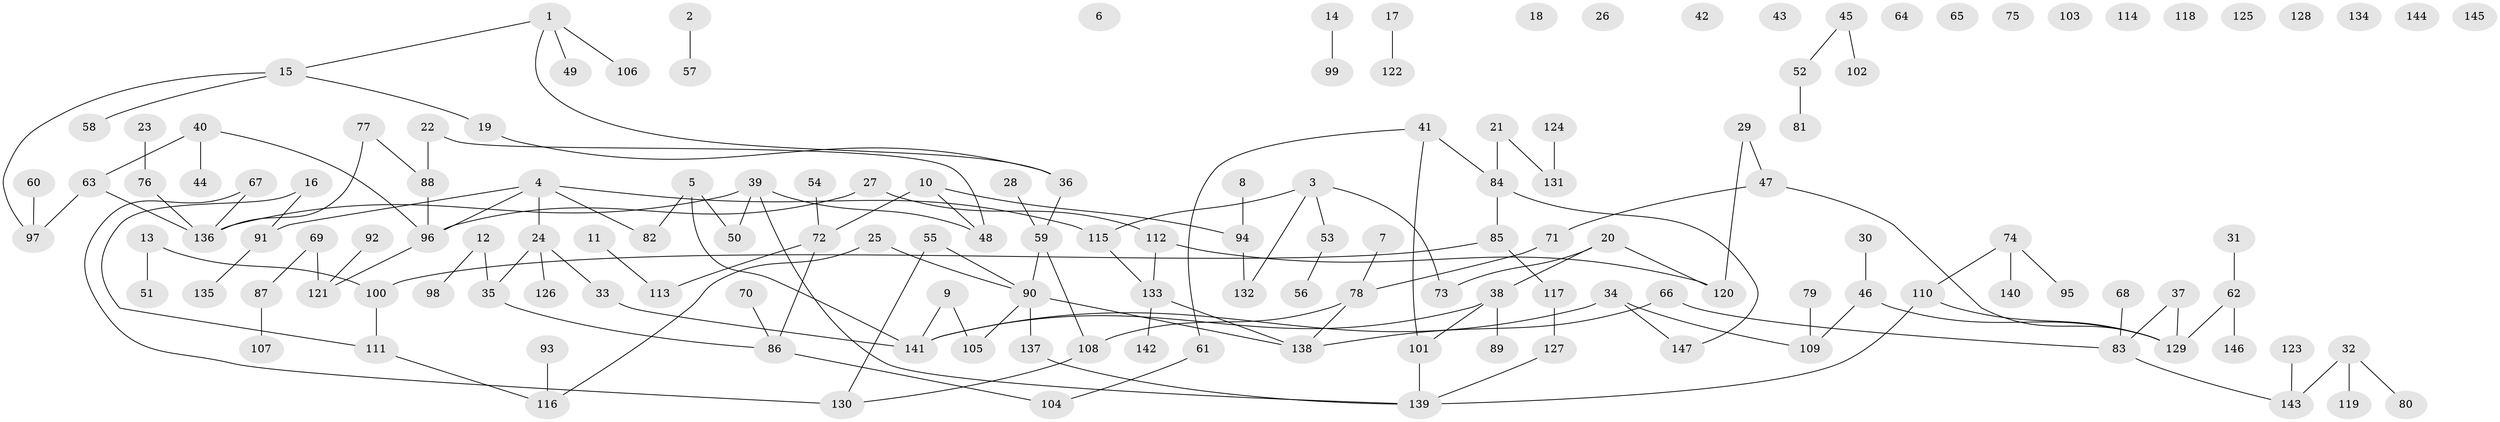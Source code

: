 // Generated by graph-tools (version 1.1) at 2025/25/03/09/25 03:25:14]
// undirected, 147 vertices, 152 edges
graph export_dot {
graph [start="1"]
  node [color=gray90,style=filled];
  1;
  2;
  3;
  4;
  5;
  6;
  7;
  8;
  9;
  10;
  11;
  12;
  13;
  14;
  15;
  16;
  17;
  18;
  19;
  20;
  21;
  22;
  23;
  24;
  25;
  26;
  27;
  28;
  29;
  30;
  31;
  32;
  33;
  34;
  35;
  36;
  37;
  38;
  39;
  40;
  41;
  42;
  43;
  44;
  45;
  46;
  47;
  48;
  49;
  50;
  51;
  52;
  53;
  54;
  55;
  56;
  57;
  58;
  59;
  60;
  61;
  62;
  63;
  64;
  65;
  66;
  67;
  68;
  69;
  70;
  71;
  72;
  73;
  74;
  75;
  76;
  77;
  78;
  79;
  80;
  81;
  82;
  83;
  84;
  85;
  86;
  87;
  88;
  89;
  90;
  91;
  92;
  93;
  94;
  95;
  96;
  97;
  98;
  99;
  100;
  101;
  102;
  103;
  104;
  105;
  106;
  107;
  108;
  109;
  110;
  111;
  112;
  113;
  114;
  115;
  116;
  117;
  118;
  119;
  120;
  121;
  122;
  123;
  124;
  125;
  126;
  127;
  128;
  129;
  130;
  131;
  132;
  133;
  134;
  135;
  136;
  137;
  138;
  139;
  140;
  141;
  142;
  143;
  144;
  145;
  146;
  147;
  1 -- 15;
  1 -- 36;
  1 -- 49;
  1 -- 106;
  2 -- 57;
  3 -- 53;
  3 -- 73;
  3 -- 115;
  3 -- 132;
  4 -- 24;
  4 -- 82;
  4 -- 91;
  4 -- 96;
  4 -- 115;
  5 -- 50;
  5 -- 82;
  5 -- 141;
  7 -- 78;
  8 -- 94;
  9 -- 105;
  9 -- 141;
  10 -- 48;
  10 -- 72;
  10 -- 94;
  11 -- 113;
  12 -- 35;
  12 -- 98;
  13 -- 51;
  13 -- 100;
  14 -- 99;
  15 -- 19;
  15 -- 58;
  15 -- 97;
  16 -- 91;
  16 -- 111;
  17 -- 122;
  19 -- 36;
  20 -- 38;
  20 -- 73;
  20 -- 120;
  21 -- 84;
  21 -- 131;
  22 -- 48;
  22 -- 88;
  23 -- 76;
  24 -- 33;
  24 -- 35;
  24 -- 126;
  25 -- 90;
  25 -- 116;
  27 -- 96;
  27 -- 112;
  28 -- 59;
  29 -- 47;
  29 -- 120;
  30 -- 46;
  31 -- 62;
  32 -- 80;
  32 -- 119;
  32 -- 143;
  33 -- 141;
  34 -- 109;
  34 -- 141;
  34 -- 147;
  35 -- 86;
  36 -- 59;
  37 -- 83;
  37 -- 129;
  38 -- 89;
  38 -- 101;
  38 -- 141;
  39 -- 48;
  39 -- 50;
  39 -- 136;
  39 -- 139;
  40 -- 44;
  40 -- 63;
  40 -- 96;
  41 -- 61;
  41 -- 84;
  41 -- 101;
  45 -- 52;
  45 -- 102;
  46 -- 109;
  46 -- 129;
  47 -- 71;
  47 -- 129;
  52 -- 81;
  53 -- 56;
  54 -- 72;
  55 -- 90;
  55 -- 130;
  59 -- 90;
  59 -- 108;
  60 -- 97;
  61 -- 104;
  62 -- 129;
  62 -- 146;
  63 -- 97;
  63 -- 136;
  66 -- 83;
  66 -- 138;
  67 -- 130;
  67 -- 136;
  68 -- 83;
  69 -- 87;
  69 -- 121;
  70 -- 86;
  71 -- 78;
  72 -- 86;
  72 -- 113;
  74 -- 95;
  74 -- 110;
  74 -- 140;
  76 -- 136;
  77 -- 88;
  77 -- 136;
  78 -- 108;
  78 -- 138;
  79 -- 109;
  83 -- 143;
  84 -- 85;
  84 -- 147;
  85 -- 100;
  85 -- 117;
  86 -- 104;
  87 -- 107;
  88 -- 96;
  90 -- 105;
  90 -- 137;
  90 -- 138;
  91 -- 135;
  92 -- 121;
  93 -- 116;
  94 -- 132;
  96 -- 121;
  100 -- 111;
  101 -- 139;
  108 -- 130;
  110 -- 129;
  110 -- 139;
  111 -- 116;
  112 -- 120;
  112 -- 133;
  115 -- 133;
  117 -- 127;
  123 -- 143;
  124 -- 131;
  127 -- 139;
  133 -- 138;
  133 -- 142;
  137 -- 139;
}
